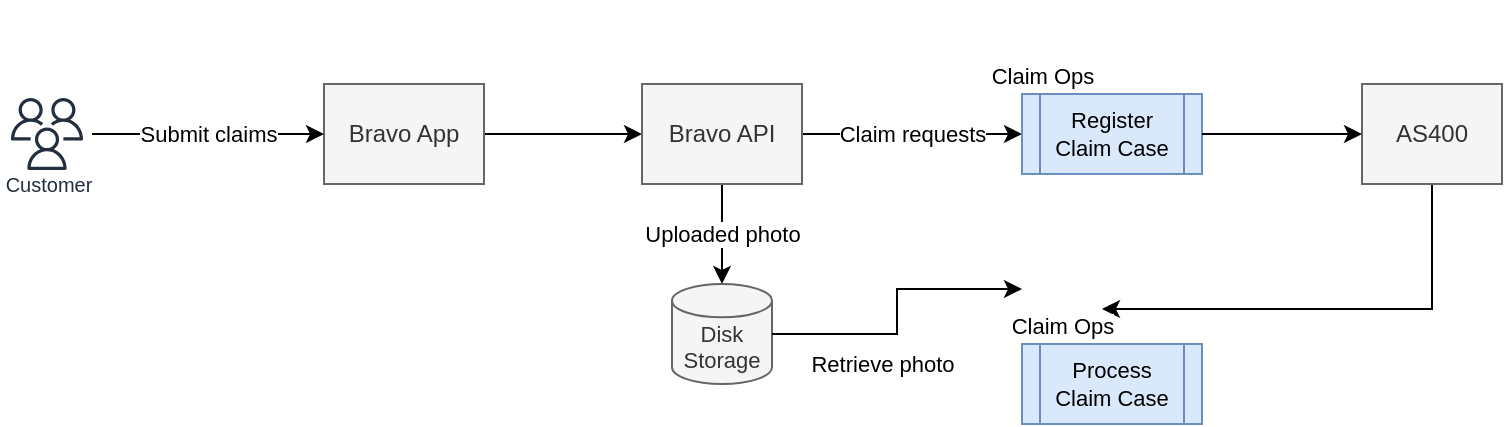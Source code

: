 <mxfile version="11.0.5" type="github"><diagram id="WKGr0u5xHPZUL4gFYn1r" name="AS-IS (1)"><mxGraphModel dx="886" dy="453" grid="1" gridSize="10" guides="1" tooltips="1" connect="1" arrows="1" fold="1" page="1" pageScale="1" pageWidth="850" pageHeight="1100" math="0" shadow="0"><root><mxCell id="0"/><mxCell id="1" parent="0"/><mxCell id="xClzO78tMkP_4jYXSFpO-9" style="edgeStyle=orthogonalEdgeStyle;rounded=0;orthogonalLoop=1;jettySize=auto;html=1;entryX=0;entryY=0.5;entryDx=0;entryDy=0;fontSize=11;" parent="1" source="xClzO78tMkP_4jYXSFpO-1" target="xClzO78tMkP_4jYXSFpO-3" edge="1"><mxGeometry relative="1" as="geometry"/></mxCell><mxCell id="xClzO78tMkP_4jYXSFpO-1" value="Bravo App" style="rounded=0;whiteSpace=wrap;html=1;fillColor=#f5f5f5;strokeColor=#666666;fontColor=#333333;" parent="1" vertex="1"><mxGeometry x="211" y="150" width="80" height="50" as="geometry"/></mxCell><mxCell id="xClzO78tMkP_4jYXSFpO-8" value="Submit claims" style="edgeStyle=orthogonalEdgeStyle;rounded=0;orthogonalLoop=1;jettySize=auto;html=1;entryX=0;entryY=0.5;entryDx=0;entryDy=0;fontSize=11;" parent="1" source="xClzO78tMkP_4jYXSFpO-2" target="xClzO78tMkP_4jYXSFpO-1" edge="1"><mxGeometry relative="1" as="geometry"/></mxCell><mxCell id="xClzO78tMkP_4jYXSFpO-2" value="Customer" style="outlineConnect=0;fontColor=#232F3E;gradientColor=none;strokeColor=#232F3E;fillColor=#ffffff;dashed=0;verticalLabelPosition=bottom;verticalAlign=top;align=center;html=1;fontSize=10;fontStyle=0;aspect=fixed;shape=mxgraph.aws4.resourceIcon;resIcon=mxgraph.aws4.users;spacingTop=-10;" parent="1" vertex="1"><mxGeometry x="50" y="152.5" width="45" height="45" as="geometry"/></mxCell><mxCell id="xClzO78tMkP_4jYXSFpO-10" value="Claim requests" style="edgeStyle=orthogonalEdgeStyle;rounded=0;orthogonalLoop=1;jettySize=auto;html=1;entryX=0;entryY=0.5;entryDx=0;entryDy=0;fontSize=11;" parent="1" source="xClzO78tMkP_4jYXSFpO-3" target="xClzO78tMkP_4jYXSFpO-6" edge="1"><mxGeometry relative="1" as="geometry"/></mxCell><mxCell id="xClzO78tMkP_4jYXSFpO-12" value="Uploaded photo" style="edgeStyle=orthogonalEdgeStyle;rounded=0;orthogonalLoop=1;jettySize=auto;html=1;entryX=0.5;entryY=0;entryDx=0;entryDy=0;entryPerimeter=0;fontSize=11;" parent="1" source="xClzO78tMkP_4jYXSFpO-3" target="xClzO78tMkP_4jYXSFpO-5" edge="1"><mxGeometry relative="1" as="geometry"/></mxCell><mxCell id="xClzO78tMkP_4jYXSFpO-3" value="Bravo API" style="rounded=0;whiteSpace=wrap;html=1;fillColor=#f5f5f5;strokeColor=#666666;fontColor=#333333;" parent="1" vertex="1"><mxGeometry x="370" y="150" width="80" height="50" as="geometry"/></mxCell><mxCell id="xClzO78tMkP_4jYXSFpO-23" style="edgeStyle=orthogonalEdgeStyle;rounded=0;orthogonalLoop=1;jettySize=auto;html=1;entryX=1;entryY=0.75;entryDx=0;entryDy=0;fontSize=11;exitX=0.5;exitY=1;exitDx=0;exitDy=0;" parent="1" source="xClzO78tMkP_4jYXSFpO-4" target="xClzO78tMkP_4jYXSFpO-7" edge="1"><mxGeometry relative="1" as="geometry"/></mxCell><mxCell id="xClzO78tMkP_4jYXSFpO-4" value="AS400" style="rounded=0;whiteSpace=wrap;html=1;fillColor=#f5f5f5;strokeColor=#666666;fontColor=#333333;" parent="1" vertex="1"><mxGeometry x="730" y="150" width="70" height="50" as="geometry"/></mxCell><mxCell id="xClzO78tMkP_4jYXSFpO-5" value="&lt;br style=&quot;font-size: 11px;&quot;&gt;Disk Storage" style="strokeWidth=1;html=1;shape=mxgraph.flowchart.database;whiteSpace=wrap;fontSize=11;fillColor=#f5f5f5;strokeColor=#666666;fontColor=#333333;" parent="1" vertex="1"><mxGeometry x="385" y="250" width="50" height="50" as="geometry"/></mxCell><mxCell id="xClzO78tMkP_4jYXSFpO-6" value="Register Claim Case" style="shape=process;whiteSpace=wrap;html=1;backgroundOutline=1;strokeWidth=1;fontSize=11;fillColor=#dae8fc;strokeColor=#6c8ebf;" parent="1" vertex="1"><mxGeometry x="560" y="155" width="90" height="40" as="geometry"/></mxCell><mxCell id="xClzO78tMkP_4jYXSFpO-13" style="edgeStyle=orthogonalEdgeStyle;rounded=0;orthogonalLoop=1;jettySize=auto;html=1;fontSize=11;exitX=1;exitY=0.5;exitDx=0;exitDy=0;exitPerimeter=0;entryX=0;entryY=0.5;entryDx=0;entryDy=0;" parent="1" source="xClzO78tMkP_4jYXSFpO-5" target="xClzO78tMkP_4jYXSFpO-7" edge="1"><mxGeometry relative="1" as="geometry"><mxPoint x="530" y="320" as="targetPoint"/></mxGeometry></mxCell><mxCell id="xClzO78tMkP_4jYXSFpO-24" value="Retrieve photo" style="text;html=1;resizable=0;points=[];align=center;verticalAlign=middle;labelBackgroundColor=#ffffff;fontSize=11;" parent="xClzO78tMkP_4jYXSFpO-13" vertex="1" connectable="0"><mxGeometry x="-0.367" y="2" relative="1" as="geometry"><mxPoint x="8" y="17" as="offset"/></mxGeometry></mxCell><mxCell id="xClzO78tMkP_4jYXSFpO-7" value="Claim Ops" style="shape=image;html=1;verticalAlign=top;verticalLabelPosition=bottom;labelBackgroundColor=#ffffff;imageAspect=0;aspect=fixed;image=https://cdn2.iconfinder.com/data/icons/business-finance-vol-1-53/30/Untitled-1-43-128.png;spacingTop=-15;fontSize=11;" parent="1" vertex="1"><mxGeometry x="560" y="232.5" width="40" height="40" as="geometry"/></mxCell><mxCell id="xClzO78tMkP_4jYXSFpO-14" value="Process Claim Case" style="shape=process;whiteSpace=wrap;html=1;backgroundOutline=1;strokeWidth=1;fontSize=11;fillColor=#dae8fc;strokeColor=#6c8ebf;" parent="1" vertex="1"><mxGeometry x="560" y="280" width="90" height="40" as="geometry"/></mxCell><mxCell id="xClzO78tMkP_4jYXSFpO-15" value="Claim Ops" style="shape=image;html=1;verticalAlign=top;verticalLabelPosition=bottom;labelBackgroundColor=#ffffff;imageAspect=0;aspect=fixed;image=https://cdn2.iconfinder.com/data/icons/business-finance-vol-1-53/30/Untitled-1-43-128.png;spacingTop=-15;fontSize=11;" parent="1" vertex="1"><mxGeometry x="550" y="108" width="40" height="40" as="geometry"/></mxCell><mxCell id="xClzO78tMkP_4jYXSFpO-21" style="edgeStyle=orthogonalEdgeStyle;rounded=0;orthogonalLoop=1;jettySize=auto;html=1;entryX=0;entryY=0.5;entryDx=0;entryDy=0;fontSize=11;exitX=1;exitY=0.5;exitDx=0;exitDy=0;" parent="1" source="xClzO78tMkP_4jYXSFpO-6" target="xClzO78tMkP_4jYXSFpO-4" edge="1"><mxGeometry relative="1" as="geometry"><mxPoint x="702" y="80" as="sourcePoint"/></mxGeometry></mxCell></root></mxGraphModel></diagram><diagram name="AS-IS (2)" id="JDssdelyw13gz3QlH8Jn"><mxGraphModel dx="886" dy="1553" grid="1" gridSize="10" guides="1" tooltips="1" connect="1" arrows="1" fold="1" page="1" pageScale="1" pageWidth="850" pageHeight="1100" math="0" shadow="0"><root><mxCell id="kb1aN2lL9ikwJhC2z4DU-0"/><mxCell id="kb1aN2lL9ikwJhC2z4DU-1" parent="kb1aN2lL9ikwJhC2z4DU-0"/><mxCell id="Br8LcTaVpJ0O7alDQRSp-28" value="" style="rounded=1;whiteSpace=wrap;html=1;strokeWidth=1;fontSize=11;align=center;fillColor=#dae8fc;strokeColor=#6c8ebf;dashed=1;arcSize=5;opacity=40;" parent="kb1aN2lL9ikwJhC2z4DU-1" vertex="1"><mxGeometry x="470" y="160" width="230" height="267" as="geometry"/></mxCell><mxCell id="Br8LcTaVpJ0O7alDQRSp-27" value="" style="rounded=1;whiteSpace=wrap;html=1;strokeWidth=1;fontSize=11;align=center;fillColor=#FFFFCC;strokeColor=#d6b656;dashed=1;arcSize=5;opacity=50;" parent="kb1aN2lL9ikwJhC2z4DU-1" vertex="1"><mxGeometry x="60" y="160" width="400" height="270" as="geometry"/></mxCell><mxCell id="Br8LcTaVpJ0O7alDQRSp-26" value="" style="rounded=1;whiteSpace=wrap;html=1;strokeWidth=1;fontSize=11;align=center;fillColor=#e1d5e7;strokeColor=#71577D;dashed=1;arcSize=7;opacity=40;" parent="kb1aN2lL9ikwJhC2z4DU-1" vertex="1"><mxGeometry x="60" y="8" width="470" height="142" as="geometry"/></mxCell><mxCell id="kb1aN2lL9ikwJhC2z4DU-2" style="edgeStyle=orthogonalEdgeStyle;rounded=0;orthogonalLoop=1;jettySize=auto;html=1;entryX=0;entryY=0.5;entryDx=0;entryDy=0;fontSize=11;" parent="kb1aN2lL9ikwJhC2z4DU-1" source="kb1aN2lL9ikwJhC2z4DU-3" target="kb1aN2lL9ikwJhC2z4DU-8" edge="1"><mxGeometry relative="1" as="geometry"/></mxCell><mxCell id="kb1aN2lL9ikwJhC2z4DU-3" value="Bravo App" style="rounded=0;whiteSpace=wrap;html=1;fillColor=#f5f5f5;strokeColor=#666666;fontColor=#333333;" parent="kb1aN2lL9ikwJhC2z4DU-1" vertex="1"><mxGeometry x="203" y="262" width="54" height="50" as="geometry"/></mxCell><mxCell id="kb1aN2lL9ikwJhC2z4DU-4" value="Submit &lt;br&gt;claims" style="edgeStyle=orthogonalEdgeStyle;rounded=0;orthogonalLoop=1;jettySize=auto;html=1;entryX=0;entryY=0.5;entryDx=0;entryDy=0;fontSize=11;labelBackgroundColor=none;" parent="kb1aN2lL9ikwJhC2z4DU-1" source="kb1aN2lL9ikwJhC2z4DU-5" target="kb1aN2lL9ikwJhC2z4DU-3" edge="1"><mxGeometry x="0.026" y="17" relative="1" as="geometry"><mxPoint as="offset"/></mxGeometry></mxCell><mxCell id="kb1aN2lL9ikwJhC2z4DU-5" value="Bravo Customer" style="outlineConnect=0;strokeColor=#d79b00;fillColor=#ffe6cc;dashed=0;verticalLabelPosition=bottom;verticalAlign=top;align=center;html=1;fontSize=10;fontStyle=0;aspect=fixed;shape=mxgraph.aws4.resourceIcon;resIcon=mxgraph.aws4.users;spacingTop=-5;" parent="kb1aN2lL9ikwJhC2z4DU-1" vertex="1"><mxGeometry x="83" y="264" width="45" height="45" as="geometry"/></mxCell><mxCell id="kb1aN2lL9ikwJhC2z4DU-6" value="Claim &lt;br&gt;requests&lt;br&gt;(JSON)&lt;br&gt;" style="edgeStyle=orthogonalEdgeStyle;rounded=0;orthogonalLoop=1;jettySize=auto;html=1;entryX=0;entryY=0.5;entryDx=0;entryDy=0;fontSize=11;exitX=1;exitY=0.5;exitDx=0;exitDy=0;exitPerimeter=0;labelBackgroundColor=none;" parent="kb1aN2lL9ikwJhC2z4DU-1" source="KRvofRrI4b-LVV0e-4rm-0" target="kb1aN2lL9ikwJhC2z4DU-19" edge="1"><mxGeometry x="0.183" y="22" relative="1" as="geometry"><mxPoint as="offset"/></mxGeometry></mxCell><mxCell id="kb1aN2lL9ikwJhC2z4DU-7" value="Uploaded photo" style="edgeStyle=orthogonalEdgeStyle;rounded=0;orthogonalLoop=1;jettySize=auto;html=1;entryX=0.5;entryY=0;entryDx=0;entryDy=0;entryPerimeter=0;fontSize=11;" parent="kb1aN2lL9ikwJhC2z4DU-1" source="kb1aN2lL9ikwJhC2z4DU-8" target="kb1aN2lL9ikwJhC2z4DU-11" edge="1"><mxGeometry relative="1" as="geometry"/></mxCell><mxCell id="kb1aN2lL9ikwJhC2z4DU-8" value="Bravo API" style="rounded=0;whiteSpace=wrap;html=1;fillColor=#f5f5f5;strokeColor=#666666;fontColor=#333333;" parent="kb1aN2lL9ikwJhC2z4DU-1" vertex="1"><mxGeometry x="307" y="262" width="80" height="50" as="geometry"/></mxCell><mxCell id="kb1aN2lL9ikwJhC2z4DU-9" style="edgeStyle=orthogonalEdgeStyle;rounded=0;orthogonalLoop=1;jettySize=auto;html=1;entryX=1;entryY=0.75;entryDx=0;entryDy=0;fontSize=11;exitX=0.5;exitY=1;exitDx=0;exitDy=0;" parent="kb1aN2lL9ikwJhC2z4DU-1" source="kb1aN2lL9ikwJhC2z4DU-10" target="kb1aN2lL9ikwJhC2z4DU-15" edge="1"><mxGeometry relative="1" as="geometry"/></mxCell><mxCell id="kb1aN2lL9ikwJhC2z4DU-10" value="AS400" style="rounded=0;whiteSpace=wrap;html=1;fillColor=#f5f5f5;strokeColor=#666666;fontColor=#333333;" parent="kb1aN2lL9ikwJhC2z4DU-1" vertex="1"><mxGeometry x="623" y="262" width="64" height="50" as="geometry"/></mxCell><mxCell id="kb1aN2lL9ikwJhC2z4DU-11" value="&lt;br style=&quot;font-size: 11px;&quot;&gt;Disk Storage" style="strokeWidth=1;html=1;shape=mxgraph.flowchart.database;whiteSpace=wrap;fontSize=11;fillColor=#f5f5f5;strokeColor=#666666;fontColor=#333333;" parent="kb1aN2lL9ikwJhC2z4DU-1" vertex="1"><mxGeometry x="322" y="362" width="50" height="50" as="geometry"/></mxCell><mxCell id="kb1aN2lL9ikwJhC2z4DU-12" value="Register Claim Cases" style="shape=process;whiteSpace=wrap;html=1;backgroundOutline=1;strokeWidth=1;fontSize=11;fillColor=#dae8fc;strokeColor=#6c8ebf;" parent="kb1aN2lL9ikwJhC2z4DU-1" vertex="1"><mxGeometry x="491" y="239" width="90" height="40" as="geometry"/></mxCell><mxCell id="kb1aN2lL9ikwJhC2z4DU-13" style="edgeStyle=orthogonalEdgeStyle;rounded=0;orthogonalLoop=1;jettySize=auto;html=1;fontSize=11;exitX=1;exitY=0.5;exitDx=0;exitDy=0;exitPerimeter=0;entryX=0;entryY=0.5;entryDx=0;entryDy=0;" parent="kb1aN2lL9ikwJhC2z4DU-1" source="kb1aN2lL9ikwJhC2z4DU-11" target="kb1aN2lL9ikwJhC2z4DU-15" edge="1"><mxGeometry relative="1" as="geometry"><mxPoint x="467" y="432" as="targetPoint"/></mxGeometry></mxCell><mxCell id="kb1aN2lL9ikwJhC2z4DU-14" value="Retrieve photo" style="text;html=1;resizable=0;points=[];align=center;verticalAlign=middle;labelBackgroundColor=none;fontSize=11;" parent="kb1aN2lL9ikwJhC2z4DU-13" vertex="1" connectable="0"><mxGeometry x="-0.367" y="2" relative="1" as="geometry"><mxPoint x="8" y="17" as="offset"/></mxGeometry></mxCell><mxCell id="kb1aN2lL9ikwJhC2z4DU-15" value="Claim Ops" style="shape=image;html=1;verticalAlign=top;verticalLabelPosition=bottom;labelBackgroundColor=#ffffff;imageAspect=0;aspect=fixed;image=https://cdn2.iconfinder.com/data/icons/business-finance-vol-1-53/30/Untitled-1-43-128.png;spacingTop=-15;fontSize=11;" parent="kb1aN2lL9ikwJhC2z4DU-1" vertex="1"><mxGeometry x="497" y="332" width="40" height="40" as="geometry"/></mxCell><mxCell id="kb1aN2lL9ikwJhC2z4DU-16" value="Process Claim Cases" style="shape=process;whiteSpace=wrap;html=1;backgroundOutline=1;strokeWidth=1;fontSize=11;fillColor=#dae8fc;strokeColor=#6c8ebf;" parent="kb1aN2lL9ikwJhC2z4DU-1" vertex="1"><mxGeometry x="492" y="381" width="90" height="40" as="geometry"/></mxCell><mxCell id="kb1aN2lL9ikwJhC2z4DU-17" style="edgeStyle=orthogonalEdgeStyle;rounded=0;orthogonalLoop=1;jettySize=auto;html=1;entryX=0;entryY=0.5;entryDx=0;entryDy=0;fontSize=11;exitX=1;exitY=0.5;exitDx=0;exitDy=0;" parent="kb1aN2lL9ikwJhC2z4DU-1" source="kb1aN2lL9ikwJhC2z4DU-19" target="kb1aN2lL9ikwJhC2z4DU-20" edge="1"><mxGeometry relative="1" as="geometry"><Array as="points"><mxPoint x="550" y="212"/><mxPoint x="550" y="195"/></Array></mxGeometry></mxCell><mxCell id="kb1aN2lL9ikwJhC2z4DU-18" value="Fill in spreadsheet &lt;br&gt;for bulk claim registration" style="text;html=1;resizable=0;points=[];align=center;verticalAlign=middle;labelBackgroundColor=none;fontSize=11;" parent="kb1aN2lL9ikwJhC2z4DU-17" vertex="1" connectable="0"><mxGeometry x="-0.389" y="-12" relative="1" as="geometry"><mxPoint x="43" y="-44" as="offset"/></mxGeometry></mxCell><mxCell id="kb1aN2lL9ikwJhC2z4DU-19" value="Claim Ops" style="shape=image;html=1;verticalAlign=top;verticalLabelPosition=bottom;labelBackgroundColor=#ffffff;imageAspect=0;aspect=fixed;image=https://cdn2.iconfinder.com/data/icons/business-finance-vol-1-53/30/Untitled-1-43-128.png;spacingTop=-15;fontSize=11;" parent="kb1aN2lL9ikwJhC2z4DU-1" vertex="1"><mxGeometry x="487" y="192" width="40" height="40" as="geometry"/></mxCell><mxCell id="kb1aN2lL9ikwJhC2z4DU-20" value="" style="shape=image;html=1;verticalAlign=top;verticalLabelPosition=bottom;labelBackgroundColor=#ffffff;imageAspect=0;aspect=fixed;image=https://cdn2.iconfinder.com/data/icons/apps-4/512/Microsoft_Excel-128.png;strokeWidth=1;fontSize=11;" parent="kb1aN2lL9ikwJhC2z4DU-1" vertex="1"><mxGeometry x="610" y="173" width="44" height="44" as="geometry"/></mxCell><mxCell id="kb1aN2lL9ikwJhC2z4DU-21" style="edgeStyle=orthogonalEdgeStyle;rounded=0;orthogonalLoop=1;jettySize=auto;html=1;fontSize=11;" parent="kb1aN2lL9ikwJhC2z4DU-1" source="kb1aN2lL9ikwJhC2z4DU-22" target="kb1aN2lL9ikwJhC2z4DU-10" edge="1"><mxGeometry relative="1" as="geometry"><mxPoint x="702" y="234" as="targetPoint"/><Array as="points"><mxPoint x="672" y="240"/><mxPoint x="672" y="240"/></Array></mxGeometry></mxCell><mxCell id="kb1aN2lL9ikwJhC2z4DU-22" value="RPA" style="verticalLabelPosition=bottom;html=1;verticalAlign=top;align=center;strokeColor=none;fillColor=#00BEF2;shape=mxgraph.azure.automation;pointerEvents=1;fontSize=11;spacingTop=-5;labelBackgroundColor=#ffffff;" parent="kb1aN2lL9ikwJhC2z4DU-1" vertex="1"><mxGeometry x="652" y="170" width="40" height="38" as="geometry"/></mxCell><mxCell id="KRvofRrI4b-LVV0e-4rm-0" value="&lt;br&gt;Claim DB" style="strokeWidth=1;html=1;shape=mxgraph.flowchart.database;whiteSpace=wrap;fontSize=11;fillColor=#f5f5f5;strokeColor=#666666;fontColor=#333333;" parent="kb1aN2lL9ikwJhC2z4DU-1" vertex="1"><mxGeometry x="322" y="187" width="50" height="50" as="geometry"/></mxCell><mxCell id="KRvofRrI4b-LVV0e-4rm-1" style="edgeStyle=orthogonalEdgeStyle;rounded=0;orthogonalLoop=1;jettySize=auto;html=1;entryX=0.5;entryY=1;entryDx=0;entryDy=0;fontSize=11;entryPerimeter=0;exitX=0.5;exitY=0;exitDx=0;exitDy=0;" parent="kb1aN2lL9ikwJhC2z4DU-1" source="kb1aN2lL9ikwJhC2z4DU-8" target="KRvofRrI4b-LVV0e-4rm-0" edge="1"><mxGeometry relative="1" as="geometry"><mxPoint x="238" y="297" as="sourcePoint"/><mxPoint x="317" y="297" as="targetPoint"/></mxGeometry></mxCell><mxCell id="Br8LcTaVpJ0O7alDQRSp-3" style="edgeStyle=orthogonalEdgeStyle;rounded=0;orthogonalLoop=1;jettySize=auto;html=1;strokeWidth=1;fontSize=12;" parent="kb1aN2lL9ikwJhC2z4DU-1" source="Br8LcTaVpJ0O7alDQRSp-0" target="Br8LcTaVpJ0O7alDQRSp-1" edge="1"><mxGeometry relative="1" as="geometry"><Array as="points"><mxPoint x="106" y="73"/></Array></mxGeometry></mxCell><mxCell id="Br8LcTaVpJ0O7alDQRSp-11" value="&lt;font style=&quot;font-size: 11px&quot;&gt;Purchase &lt;br&gt;travel insurance /&lt;br&gt;Submit claims&lt;br&gt;&lt;/font&gt;" style="text;html=1;resizable=0;points=[];align=center;verticalAlign=middle;labelBackgroundColor=none;fontSize=12;" parent="Br8LcTaVpJ0O7alDQRSp-3" vertex="1" connectable="0"><mxGeometry x="-0.353" y="-18" relative="1" as="geometry"><mxPoint x="-0.5" y="-41" as="offset"/></mxGeometry></mxCell><mxCell id="UzuwpNS4xXTGww9Zx1jH-0" value="&lt;font color=&quot;#000000&quot;&gt;Submit claims&lt;/font&gt;" style="edgeStyle=orthogonalEdgeStyle;rounded=0;orthogonalLoop=1;jettySize=auto;html=1;labelBackgroundColor=#ffffff;strokeColor=#000000;strokeWidth=1;fontSize=11;fontColor=#CC0000;entryX=0;entryY=0.75;entryDx=0;entryDy=0;" parent="kb1aN2lL9ikwJhC2z4DU-1" source="Br8LcTaVpJ0O7alDQRSp-0" target="Br8LcTaVpJ0O7alDQRSp-17" edge="1"><mxGeometry x="-0.083" y="-9" relative="1" as="geometry"><Array as="points"><mxPoint x="240" y="111"/><mxPoint x="240" y="111"/></Array><mxPoint as="offset"/></mxGeometry></mxCell><mxCell id="Br8LcTaVpJ0O7alDQRSp-0" value="EGL Customer" style="outlineConnect=0;strokeColor=#6c8ebf;fillColor=#dae8fc;dashed=0;verticalLabelPosition=bottom;verticalAlign=top;align=center;html=1;fontSize=10;fontStyle=0;aspect=fixed;shape=mxgraph.aws4.resourceIcon;resIcon=mxgraph.aws4.users;spacingTop=-5;" parent="kb1aN2lL9ikwJhC2z4DU-1" vertex="1"><mxGeometry x="83" y="90" width="45" height="45" as="geometry"/></mxCell><mxCell id="Br8LcTaVpJ0O7alDQRSp-4" value="Regularly send&lt;br&gt;certificate records&lt;br&gt;" style="edgeStyle=orthogonalEdgeStyle;rounded=0;orthogonalLoop=1;jettySize=auto;html=1;strokeWidth=1;fontSize=11;entryX=0.016;entryY=0.571;entryDx=0;entryDy=0;entryPerimeter=0;labelBackgroundColor=none;" parent="kb1aN2lL9ikwJhC2z4DU-1" source="Br8LcTaVpJ0O7alDQRSp-1" target="Br8LcTaVpJ0O7alDQRSp-8" edge="1"><mxGeometry x="0.198" y="12" relative="1" as="geometry"><mxPoint x="410" y="72.5" as="targetPoint"/><Array as="points"><mxPoint x="260" y="67"/><mxPoint x="260" y="42"/></Array><mxPoint as="offset"/></mxGeometry></mxCell><mxCell id="Br8LcTaVpJ0O7alDQRSp-19" value="Submit&amp;nbsp;&lt;br&gt;claims&lt;br&gt;" style="edgeStyle=orthogonalEdgeStyle;rounded=0;orthogonalLoop=1;jettySize=auto;html=1;entryX=0;entryY=0.25;entryDx=0;entryDy=0;strokeWidth=1;fontSize=11;labelBackgroundColor=none;" parent="kb1aN2lL9ikwJhC2z4DU-1" source="Br8LcTaVpJ0O7alDQRSp-1" target="Br8LcTaVpJ0O7alDQRSp-17" edge="1"><mxGeometry x="0.301" y="13" relative="1" as="geometry"><mxPoint x="240" y="80" as="sourcePoint"/><Array as="points"><mxPoint x="260" y="80"/><mxPoint x="260" y="93"/></Array><mxPoint as="offset"/></mxGeometry></mxCell><mxCell id="Br8LcTaVpJ0O7alDQRSp-8" value="" style="aspect=fixed;html=1;perimeter=none;align=center;shadow=0;dashed=0;image;fontSize=12;image=img/lib/mscae/File.svg;strokeWidth=1;" parent="kb1aN2lL9ikwJhC2z4DU-1" vertex="1"><mxGeometry x="437" y="25" width="26" height="30" as="geometry"/></mxCell><mxCell id="Br8LcTaVpJ0O7alDQRSp-10" style="edgeStyle=orthogonalEdgeStyle;rounded=0;orthogonalLoop=1;jettySize=auto;html=1;entryX=0.75;entryY=0;entryDx=0;entryDy=0;strokeWidth=1;fontSize=12;" parent="kb1aN2lL9ikwJhC2z4DU-1" source="Br8LcTaVpJ0O7alDQRSp-9" target="kb1aN2lL9ikwJhC2z4DU-19" edge="1"><mxGeometry relative="1" as="geometry"><Array as="points"><mxPoint x="517" y="49"/></Array></mxGeometry></mxCell><mxCell id="Br8LcTaVpJ0O7alDQRSp-9" value="&lt;font style=&quot;font-size: 11px&quot;&gt;Certificates&lt;br&gt;(Excel spreadsheet)&lt;br&gt;&lt;/font&gt;" style="aspect=fixed;html=1;perimeter=none;align=center;shadow=0;dashed=0;image;fontSize=12;image=img/lib/mscae/File.svg;strokeWidth=1;spacingTop=-10;imageBackground=#ffffff;labelBackgroundColor=none;" parent="kb1aN2lL9ikwJhC2z4DU-1" vertex="1"><mxGeometry x="445" y="33" width="28" height="32" as="geometry"/></mxCell><mxCell id="Br8LcTaVpJ0O7alDQRSp-17" value="" style="shape=image;html=1;verticalAlign=top;verticalLabelPosition=bottom;labelBackgroundColor=#ffffff;imageAspect=0;aspect=fixed;image=https://cdn3.iconfinder.com/data/icons/brands-applications/512/File-128.png;strokeWidth=1;fontSize=11;align=center;spacingTop=-5;imageBackground=#ffffff;" parent="kb1aN2lL9ikwJhC2z4DU-1" vertex="1"><mxGeometry x="349.5" y="84" width="36" height="36" as="geometry"/></mxCell><mxCell id="Br8LcTaVpJ0O7alDQRSp-22" style="edgeStyle=orthogonalEdgeStyle;rounded=0;orthogonalLoop=1;jettySize=auto;html=1;entryX=0.071;entryY=-0.052;entryDx=0;entryDy=0;entryPerimeter=0;strokeWidth=1;fontSize=11;" parent="kb1aN2lL9ikwJhC2z4DU-1" source="Br8LcTaVpJ0O7alDQRSp-18" target="kb1aN2lL9ikwJhC2z4DU-19" edge="1"><mxGeometry relative="1" as="geometry"/></mxCell><mxCell id="Br8LcTaVpJ0O7alDQRSp-18" value="Claims" style="shape=image;html=1;verticalAlign=top;verticalLabelPosition=bottom;labelBackgroundColor=none;imageAspect=0;aspect=fixed;image=https://cdn3.iconfinder.com/data/icons/brands-applications/512/File-128.png;strokeWidth=1;fontSize=11;align=center;spacingTop=-5;imageBackground=#ffffff;" parent="kb1aN2lL9ikwJhC2z4DU-1" vertex="1"><mxGeometry x="359.5" y="95" width="35" height="35" as="geometry"/></mxCell><mxCell id="Br8LcTaVpJ0O7alDQRSp-1" value="EGL" style="outlineConnect=0;strokeColor=#9673a6;fillColor=#e1d5e7;dashed=0;verticalLabelPosition=bottom;verticalAlign=top;align=center;html=1;fontSize=10;fontStyle=0;aspect=fixed;shape=mxgraph.aws4.resourceIcon;resIcon=mxgraph.aws4.users;spacingTop=-5;" parent="kb1aN2lL9ikwJhC2z4DU-1" vertex="1"><mxGeometry x="175" y="44" width="45" height="45" as="geometry"/></mxCell><mxCell id="Br8LcTaVpJ0O7alDQRSp-23" value="email" style="outlineConnect=0;fontColor=#232F3E;gradientColor=none;fillColor=#3334B9;strokeColor=none;dashed=0;verticalLabelPosition=bottom;verticalAlign=top;align=center;html=1;fontSize=12;fontStyle=0;aspect=fixed;pointerEvents=1;shape=mxgraph.aws4.email;spacingTop=-5;" parent="kb1aN2lL9ikwJhC2z4DU-1" vertex="1"><mxGeometry x="259" y="6" width="25" height="22" as="geometry"/></mxCell><mxCell id="Br8LcTaVpJ0O7alDQRSp-30" value="EGL Claim Submission" style="rounded=0;whiteSpace=wrap;html=1;dashed=1;labelBackgroundColor=none;strokeColor=none;strokeWidth=1;fillColor=#6600CC;fontSize=13;align=center;shadow=1;glass=0;comic=0;fontColor=#FFFFFF;" parent="kb1aN2lL9ikwJhC2z4DU-1" vertex="1"><mxGeometry x="54" y="-16" width="90" height="41" as="geometry"/></mxCell><mxCell id="Br8LcTaVpJ0O7alDQRSp-33" value="Bravo Claim Submission" style="rounded=0;whiteSpace=wrap;html=1;dashed=1;labelBackgroundColor=none;strokeColor=none;strokeWidth=1;fillColor=#CC6600;fontSize=13;align=center;shadow=1;glass=0;comic=0;fontColor=#FFFFFF;" parent="kb1aN2lL9ikwJhC2z4DU-1" vertex="1"><mxGeometry x="51" y="154" width="90" height="41" as="geometry"/></mxCell><mxCell id="Br8LcTaVpJ0O7alDQRSp-34" value="Claim Operation" style="rounded=0;whiteSpace=wrap;html=1;dashed=1;labelBackgroundColor=none;strokeColor=none;strokeWidth=1;fillColor=#000099;fontSize=13;align=center;shadow=1;glass=0;comic=0;fontColor=#FFFFFF;" parent="kb1aN2lL9ikwJhC2z4DU-1" vertex="1"><mxGeometry x="661" y="119" width="78" height="41" as="geometry"/></mxCell><mxCell id="sbVrdySKSAOHuK1xbkPH-1" value="" style="endArrow=none;dashed=1;html=1;fontSize=11;fillColor=#d5e8d4;strokeColor=#82b366;" parent="kb1aN2lL9ikwJhC2z4DU-1" edge="1"><mxGeometry width="50" height="50" relative="1" as="geometry"><mxPoint x="557" y="51" as="sourcePoint"/><mxPoint x="557" y="51" as="targetPoint"/></mxGeometry></mxCell><mxCell id="sbVrdySKSAOHuK1xbkPH-2" value="" style="shape=image;html=1;verticalAlign=top;verticalLabelPosition=bottom;labelBackgroundColor=#ffffff;imageAspect=0;aspect=fixed;image=https://cdn3.iconfinder.com/data/icons/file-set-volume-1/512/Artboard_9-128.png;shadow=1;glass=0;dashed=1;comic=0;strokeColor=#71577D;strokeWidth=1;fillColor=#6600CC;gradientColor=none;fontSize=11;fontColor=#FFFFFF;align=center;imageBackground=none;" parent="kb1aN2lL9ikwJhC2z4DU-1" vertex="1"><mxGeometry x="376.5" y="172" width="40" height="40" as="geometry"/></mxCell><mxCell id="WHwVtndl0HNrea-dFI5H-0" value="&lt;span style=&quot;text-align: center&quot;&gt;Ops team to manually consolidate requests and fill in spreadsheet for bulk registration&lt;/span&gt;&lt;br&gt;" style="shape=note;whiteSpace=wrap;html=1;backgroundOutline=1;darkOpacity=0.05;fontSize=11;size=8;fillColor=#fff2cc;strokeColor=#d6b656;align=left;" parent="kb1aN2lL9ikwJhC2z4DU-1" vertex="1"><mxGeometry x="553.5" y="57.5" width="139" height="55" as="geometry"/></mxCell><mxCell id="pst9mkE9EsU2oSDoWl8b-0" value="" style="endArrow=none;dashed=1;html=1;labelBackgroundColor=none;strokeColor=#CC0000;strokeWidth=1;fontSize=11;fontColor=#FF0000;" parent="kb1aN2lL9ikwJhC2z4DU-1" target="WHwVtndl0HNrea-dFI5H-0" edge="1"><mxGeometry width="50" height="50" relative="1" as="geometry"><mxPoint x="560" y="190" as="sourcePoint"/><mxPoint x="636" y="123.5" as="targetPoint"/></mxGeometry></mxCell></root></mxGraphModel></diagram><diagram name="Interim Solution" id="hzDnwy1R2aUEuY4wnmqI"><mxGraphModel dx="886" dy="1553" grid="1" gridSize="10" guides="1" tooltips="1" connect="1" arrows="1" fold="1" page="1" pageScale="1" pageWidth="850" pageHeight="1100" math="0" shadow="0"><root><mxCell id="u-reEUNADahuTMInBveX-0"/><mxCell id="u-reEUNADahuTMInBveX-1" parent="u-reEUNADahuTMInBveX-0"/><mxCell id="u-reEUNADahuTMInBveX-2" value="" style="rounded=1;whiteSpace=wrap;html=1;strokeWidth=1;fontSize=11;align=center;fillColor=#dae8fc;strokeColor=#6c8ebf;dashed=1;arcSize=5;opacity=40;" parent="u-reEUNADahuTMInBveX-1" vertex="1"><mxGeometry x="470" y="160" width="270" height="267" as="geometry"/></mxCell><mxCell id="u-reEUNADahuTMInBveX-3" value="" style="rounded=1;whiteSpace=wrap;html=1;strokeWidth=1;fontSize=11;align=center;fillColor=#FFFFCC;strokeColor=#d6b656;dashed=1;arcSize=5;opacity=50;" parent="u-reEUNADahuTMInBveX-1" vertex="1"><mxGeometry x="40" y="160" width="420" height="270" as="geometry"/></mxCell><mxCell id="u-reEUNADahuTMInBveX-4" value="" style="rounded=1;whiteSpace=wrap;html=1;strokeWidth=1;fontSize=11;align=center;fillColor=#e1d5e7;strokeColor=#71577D;dashed=1;arcSize=7;opacity=40;" parent="u-reEUNADahuTMInBveX-1" vertex="1"><mxGeometry x="40" y="8" width="520" height="142" as="geometry"/></mxCell><mxCell id="u-reEUNADahuTMInBveX-5" style="edgeStyle=orthogonalEdgeStyle;rounded=0;orthogonalLoop=1;jettySize=auto;html=1;fontSize=11;" parent="u-reEUNADahuTMInBveX-1" source="u-reEUNADahuTMInBveX-6" edge="1"><mxGeometry relative="1" as="geometry"><mxPoint x="307" y="295" as="targetPoint"/></mxGeometry></mxCell><mxCell id="u-reEUNADahuTMInBveX-6" value="Bravo App" style="rounded=0;whiteSpace=wrap;html=1;fillColor=#f5f5f5;strokeColor=#666666;fontColor=#333333;" parent="u-reEUNADahuTMInBveX-1" vertex="1"><mxGeometry x="203" y="270" width="54" height="50" as="geometry"/></mxCell><mxCell id="u-reEUNADahuTMInBveX-7" value="Submit &lt;br&gt;claims" style="edgeStyle=orthogonalEdgeStyle;rounded=0;orthogonalLoop=1;jettySize=auto;html=1;entryX=0;entryY=0.5;entryDx=0;entryDy=0;fontSize=11;labelBackgroundColor=none;" parent="u-reEUNADahuTMInBveX-1" source="u-reEUNADahuTMInBveX-8" target="u-reEUNADahuTMInBveX-6" edge="1"><mxGeometry x="0.026" y="17" relative="1" as="geometry"><mxPoint as="offset"/></mxGeometry></mxCell><mxCell id="u-reEUNADahuTMInBveX-8" value="Bravo Customer" style="outlineConnect=0;strokeColor=#d79b00;fillColor=#ffe6cc;dashed=0;verticalLabelPosition=bottom;verticalAlign=top;align=center;html=1;fontSize=10;fontStyle=0;aspect=fixed;shape=mxgraph.aws4.resourceIcon;resIcon=mxgraph.aws4.users;spacingTop=-5;" parent="u-reEUNADahuTMInBveX-1" vertex="1"><mxGeometry x="83" y="272" width="45" height="45" as="geometry"/></mxCell><mxCell id="u-reEUNADahuTMInBveX-9" value="Claim records&lt;br&gt;JSON + spreadsheet&amp;nbsp;" style="edgeStyle=orthogonalEdgeStyle;rounded=0;orthogonalLoop=1;jettySize=auto;html=1;entryX=0;entryY=0.5;entryDx=0;entryDy=0;fontSize=11;exitX=1;exitY=0.5;exitDx=0;exitDy=0;exitPerimeter=0;labelBackgroundColor=none;strokeColor=#CC0000;fontColor=#FF0000;" parent="u-reEUNADahuTMInBveX-1" source="u-reEUNADahuTMInBveX-26" target="u-reEUNADahuTMInBveX-22" edge="1"><mxGeometry x="0.007" y="19" relative="1" as="geometry"><mxPoint as="offset"/></mxGeometry></mxCell><mxCell id="u-reEUNADahuTMInBveX-10" value="Uploaded photo" style="edgeStyle=orthogonalEdgeStyle;rounded=0;orthogonalLoop=1;jettySize=auto;html=1;entryX=0.5;entryY=0;entryDx=0;entryDy=0;entryPerimeter=0;fontSize=11;" parent="u-reEUNADahuTMInBveX-1" source="u-reEUNADahuTMInBveX-11" target="u-reEUNADahuTMInBveX-14" edge="1"><mxGeometry relative="1" as="geometry"/></mxCell><mxCell id="u-reEUNADahuTMInBveX-11" value="Bravo API" style="rounded=0;whiteSpace=wrap;html=1;fillColor=#ffe6cc;strokeColor=#d79b00;" parent="u-reEUNADahuTMInBveX-1" vertex="1"><mxGeometry x="307" y="262" width="80" height="50" as="geometry"/></mxCell><mxCell id="u-reEUNADahuTMInBveX-12" style="edgeStyle=orthogonalEdgeStyle;rounded=0;orthogonalLoop=1;jettySize=auto;html=1;entryX=1;entryY=0.75;entryDx=0;entryDy=0;fontSize=11;exitX=0.5;exitY=1;exitDx=0;exitDy=0;" parent="u-reEUNADahuTMInBveX-1" source="u-reEUNADahuTMInBveX-13" target="u-reEUNADahuTMInBveX-18" edge="1"><mxGeometry relative="1" as="geometry"/></mxCell><mxCell id="u-reEUNADahuTMInBveX-13" value="AS400" style="rounded=0;whiteSpace=wrap;html=1;fillColor=#f5f5f5;strokeColor=#666666;fontColor=#333333;" parent="u-reEUNADahuTMInBveX-1" vertex="1"><mxGeometry x="670" y="262" width="64" height="50" as="geometry"/></mxCell><mxCell id="u-reEUNADahuTMInBveX-14" value="&lt;br style=&quot;font-size: 11px;&quot;&gt;Disk Storage" style="strokeWidth=1;html=1;shape=mxgraph.flowchart.database;whiteSpace=wrap;fontSize=11;fillColor=#ffe6cc;strokeColor=#d79b00;" parent="u-reEUNADahuTMInBveX-1" vertex="1"><mxGeometry x="322" y="362" width="50" height="50" as="geometry"/></mxCell><mxCell id="u-reEUNADahuTMInBveX-15" value="Register Claim Cases" style="shape=process;whiteSpace=wrap;html=1;backgroundOutline=1;strokeWidth=1;fontSize=11;fillColor=#dae8fc;strokeColor=#6c8ebf;" parent="u-reEUNADahuTMInBveX-1" vertex="1"><mxGeometry x="491" y="239" width="90" height="40" as="geometry"/></mxCell><mxCell id="u-reEUNADahuTMInBveX-16" style="edgeStyle=orthogonalEdgeStyle;rounded=0;orthogonalLoop=1;jettySize=auto;html=1;fontSize=11;exitX=1;exitY=0.5;exitDx=0;exitDy=0;exitPerimeter=0;entryX=0;entryY=0.5;entryDx=0;entryDy=0;" parent="u-reEUNADahuTMInBveX-1" source="u-reEUNADahuTMInBveX-14" target="u-reEUNADahuTMInBveX-18" edge="1"><mxGeometry relative="1" as="geometry"><mxPoint x="467" y="432" as="targetPoint"/></mxGeometry></mxCell><mxCell id="u-reEUNADahuTMInBveX-17" value="Retrieve photo" style="text;html=1;resizable=0;points=[];align=center;verticalAlign=middle;labelBackgroundColor=none;fontSize=11;" parent="u-reEUNADahuTMInBveX-16" vertex="1" connectable="0"><mxGeometry x="-0.367" y="2" relative="1" as="geometry"><mxPoint x="8" y="17" as="offset"/></mxGeometry></mxCell><mxCell id="u-reEUNADahuTMInBveX-18" value="Claim Ops" style="shape=image;html=1;verticalAlign=top;verticalLabelPosition=bottom;labelBackgroundColor=#ffffff;imageAspect=0;aspect=fixed;image=https://cdn2.iconfinder.com/data/icons/business-finance-vol-1-53/30/Untitled-1-43-128.png;spacingTop=-15;fontSize=11;" parent="u-reEUNADahuTMInBveX-1" vertex="1"><mxGeometry x="497" y="332" width="40" height="40" as="geometry"/></mxCell><mxCell id="u-reEUNADahuTMInBveX-19" value="Process Claim Cases" style="shape=process;whiteSpace=wrap;html=1;backgroundOutline=1;strokeWidth=1;fontSize=11;fillColor=#dae8fc;strokeColor=#6c8ebf;" parent="u-reEUNADahuTMInBveX-1" vertex="1"><mxGeometry x="492" y="381" width="90" height="40" as="geometry"/></mxCell><mxCell id="u-reEUNADahuTMInBveX-20" style="edgeStyle=orthogonalEdgeStyle;rounded=0;orthogonalLoop=1;jettySize=auto;html=1;entryX=0;entryY=0.5;entryDx=0;entryDy=0;fontSize=11;exitX=1;exitY=0.25;exitDx=0;exitDy=0;" parent="u-reEUNADahuTMInBveX-1" source="u-reEUNADahuTMInBveX-22" target="u-reEUNADahuTMInBveX-23" edge="1"><mxGeometry relative="1" as="geometry"><Array as="points"><mxPoint x="547" y="195"/></Array></mxGeometry></mxCell><mxCell id="u-reEUNADahuTMInBveX-22" value="Claim Ops" style="shape=image;html=1;verticalAlign=top;verticalLabelPosition=bottom;labelBackgroundColor=#ffffff;imageAspect=0;aspect=fixed;image=https://cdn2.iconfinder.com/data/icons/business-finance-vol-1-53/30/Untitled-1-43-128.png;spacingTop=-15;fontSize=11;" parent="u-reEUNADahuTMInBveX-1" vertex="1"><mxGeometry x="507" y="189" width="40" height="40" as="geometry"/></mxCell><mxCell id="u-reEUNADahuTMInBveX-23" value="" style="shape=image;html=1;verticalAlign=top;verticalLabelPosition=bottom;labelBackgroundColor=#ffffff;imageAspect=0;aspect=fixed;image=https://cdn2.iconfinder.com/data/icons/apps-4/512/Microsoft_Excel-128.png;strokeWidth=1;fontSize=11;" parent="u-reEUNADahuTMInBveX-1" vertex="1"><mxGeometry x="610" y="173" width="44" height="44" as="geometry"/></mxCell><mxCell id="u-reEUNADahuTMInBveX-24" style="edgeStyle=orthogonalEdgeStyle;rounded=0;orthogonalLoop=1;jettySize=auto;html=1;fontSize=11;" parent="u-reEUNADahuTMInBveX-1" source="u-reEUNADahuTMInBveX-25" target="u-reEUNADahuTMInBveX-13" edge="1"><mxGeometry relative="1" as="geometry"><mxPoint x="702" y="234" as="targetPoint"/><Array as="points"><mxPoint x="702" y="189"/></Array></mxGeometry></mxCell><mxCell id="u-reEUNADahuTMInBveX-25" value="RPA" style="verticalLabelPosition=bottom;html=1;verticalAlign=top;align=center;strokeColor=none;fillColor=#00BEF2;shape=mxgraph.azure.automation;pointerEvents=1;fontSize=11;spacingTop=-5;" parent="u-reEUNADahuTMInBveX-1" vertex="1"><mxGeometry x="652" y="170" width="40" height="38" as="geometry"/></mxCell><mxCell id="u-reEUNADahuTMInBveX-26" value="&lt;br&gt;Claim DB" style="strokeWidth=1;html=1;shape=mxgraph.flowchart.database;whiteSpace=wrap;fontSize=11;fillColor=#f5f5f5;strokeColor=#666666;fontColor=#333333;" parent="u-reEUNADahuTMInBveX-1" vertex="1"><mxGeometry x="322" y="184" width="50" height="50" as="geometry"/></mxCell><mxCell id="u-reEUNADahuTMInBveX-27" style="edgeStyle=orthogonalEdgeStyle;rounded=0;orthogonalLoop=1;jettySize=auto;html=1;entryX=0.5;entryY=1;entryDx=0;entryDy=0;fontSize=11;entryPerimeter=0;exitX=0.5;exitY=0;exitDx=0;exitDy=0;" parent="u-reEUNADahuTMInBveX-1" source="u-reEUNADahuTMInBveX-11" target="u-reEUNADahuTMInBveX-26" edge="1"><mxGeometry relative="1" as="geometry"><mxPoint x="238" y="297" as="sourcePoint"/><mxPoint x="317" y="297" as="targetPoint"/></mxGeometry></mxCell><mxCell id="u-reEUNADahuTMInBveX-28" style="edgeStyle=orthogonalEdgeStyle;rounded=0;orthogonalLoop=1;jettySize=auto;html=1;strokeWidth=1;fontSize=12;" parent="u-reEUNADahuTMInBveX-1" source="u-reEUNADahuTMInBveX-30" target="u-reEUNADahuTMInBveX-39" edge="1"><mxGeometry relative="1" as="geometry"><Array as="points"><mxPoint x="106" y="73"/></Array></mxGeometry></mxCell><mxCell id="u-reEUNADahuTMInBveX-29" value="&lt;font style=&quot;font-size: 11px&quot;&gt;Purchase &lt;br&gt;travel insurance&lt;br&gt;&lt;/font&gt;" style="text;html=1;resizable=0;points=[];align=center;verticalAlign=middle;labelBackgroundColor=none;fontSize=12;" parent="u-reEUNADahuTMInBveX-28" vertex="1" connectable="0"><mxGeometry x="-0.353" y="-18" relative="1" as="geometry"><mxPoint x="-0.5" y="-41" as="offset"/></mxGeometry></mxCell><mxCell id="6-twzRWKWbX1hvnce_K1-1" value="&lt;font&gt;Submit claims&lt;br&gt;on Bravo&lt;br&gt;&lt;/font&gt;" style="edgeStyle=orthogonalEdgeStyle;rounded=0;orthogonalLoop=1;jettySize=auto;html=1;labelBackgroundColor=none;strokeColor=#CC0000;strokeWidth=1;fontSize=11;fontColor=#FF0000;entryX=0.5;entryY=0;entryDx=0;entryDy=0;" parent="u-reEUNADahuTMInBveX-1" target="u-reEUNADahuTMInBveX-6" edge="1"><mxGeometry x="-0.212" y="-43" relative="1" as="geometry"><mxPoint x="128" y="113" as="sourcePoint"/><mxPoint x="240" y="113" as="targetPoint"/><mxPoint x="83" y="17" as="offset"/></mxGeometry></mxCell><mxCell id="u-reEUNADahuTMInBveX-30" value="EGL Customer" style="outlineConnect=0;strokeColor=#6c8ebf;fillColor=#dae8fc;dashed=0;verticalLabelPosition=bottom;verticalAlign=top;align=center;html=1;fontSize=10;fontStyle=0;aspect=fixed;shape=mxgraph.aws4.resourceIcon;resIcon=mxgraph.aws4.users;spacingTop=-5;" parent="u-reEUNADahuTMInBveX-1" vertex="1"><mxGeometry x="83" y="90" width="45" height="45" as="geometry"/></mxCell><mxCell id="u-reEUNADahuTMInBveX-31" value="Regularly send&lt;br&gt;certificate records&lt;br&gt;" style="edgeStyle=orthogonalEdgeStyle;rounded=0;orthogonalLoop=1;jettySize=auto;html=1;strokeWidth=1;fontSize=11;entryX=-0.014;entryY=0.958;entryDx=0;entryDy=0;entryPerimeter=0;labelBackgroundColor=none;" parent="u-reEUNADahuTMInBveX-1" source="u-reEUNADahuTMInBveX-39" target="u-reEUNADahuTMInBveX-33" edge="1"><mxGeometry x="0.198" y="12" relative="1" as="geometry"><mxPoint x="410" y="72.5" as="targetPoint"/><Array as="points"><mxPoint x="437" y="67"/></Array><mxPoint as="offset"/></mxGeometry></mxCell><mxCell id="u-reEUNADahuTMInBveX-33" value="" style="aspect=fixed;html=1;perimeter=none;align=center;shadow=0;dashed=0;image;fontSize=12;image=img/lib/mscae/File.svg;strokeWidth=1;" parent="u-reEUNADahuTMInBveX-1" vertex="1"><mxGeometry x="437" y="38" width="26" height="30" as="geometry"/></mxCell><mxCell id="u-reEUNADahuTMInBveX-34" style="edgeStyle=orthogonalEdgeStyle;rounded=0;orthogonalLoop=1;jettySize=auto;html=1;strokeWidth=1;fontSize=12;exitX=0.974;exitY=0.67;exitDx=0;exitDy=0;exitPerimeter=0;" parent="u-reEUNADahuTMInBveX-1" source="u-reEUNADahuTMInBveX-35" edge="1"><mxGeometry relative="1" as="geometry"><mxPoint x="527" y="189" as="targetPoint"/><Array as="points"><mxPoint x="527" y="65"/></Array></mxGeometry></mxCell><mxCell id="u-reEUNADahuTMInBveX-35" value="&lt;font style=&quot;font-size: 11px&quot;&gt;Certificates&lt;br&gt;(Excel spreadsheet)&lt;br&gt;&lt;/font&gt;" style="aspect=fixed;html=1;perimeter=none;align=center;shadow=0;dashed=0;image;fontSize=12;image=img/lib/mscae/File.svg;strokeWidth=1;spacingTop=-10;imageBackground=#ffffff;labelBackgroundColor=none;" parent="u-reEUNADahuTMInBveX-1" vertex="1"><mxGeometry x="445" y="46" width="28" height="32" as="geometry"/></mxCell><mxCell id="u-reEUNADahuTMInBveX-39" value="EGL" style="outlineConnect=0;strokeColor=#9673a6;fillColor=#e1d5e7;dashed=0;verticalLabelPosition=bottom;verticalAlign=top;align=center;html=1;fontSize=10;fontStyle=0;aspect=fixed;shape=mxgraph.aws4.resourceIcon;resIcon=mxgraph.aws4.users;spacingTop=-5;" parent="u-reEUNADahuTMInBveX-1" vertex="1"><mxGeometry x="175" y="44" width="45" height="45" as="geometry"/></mxCell><mxCell id="u-reEUNADahuTMInBveX-40" value="email" style="outlineConnect=0;fontColor=#232F3E;gradientColor=none;fillColor=#3334B9;strokeColor=none;dashed=0;verticalLabelPosition=bottom;verticalAlign=top;align=center;html=1;fontSize=12;fontStyle=0;aspect=fixed;pointerEvents=1;shape=mxgraph.aws4.email;spacingTop=-5;" parent="u-reEUNADahuTMInBveX-1" vertex="1"><mxGeometry x="259" y="32" width="25" height="22" as="geometry"/></mxCell><mxCell id="u-reEUNADahuTMInBveX-41" value="EGL Claim Submission" style="rounded=0;whiteSpace=wrap;html=1;dashed=1;labelBackgroundColor=none;strokeColor=none;strokeWidth=1;fillColor=#6600CC;fontSize=13;align=center;shadow=1;glass=0;comic=0;fontColor=#FFFFFF;" parent="u-reEUNADahuTMInBveX-1" vertex="1"><mxGeometry x="15.5" y="-14.5" width="90" height="41" as="geometry"/></mxCell><mxCell id="u-reEUNADahuTMInBveX-42" value="Bravo Claim Submission" style="rounded=0;whiteSpace=wrap;html=1;dashed=1;labelBackgroundColor=none;strokeColor=none;strokeWidth=1;fillColor=#CC6600;fontSize=13;align=center;shadow=1;glass=0;comic=0;fontColor=#FFFFFF;" parent="u-reEUNADahuTMInBveX-1" vertex="1"><mxGeometry x="25.5" y="154" width="90" height="41" as="geometry"/></mxCell><mxCell id="u-reEUNADahuTMInBveX-43" value="Claim Operation" style="rounded=0;whiteSpace=wrap;html=1;dashed=1;labelBackgroundColor=none;strokeColor=none;strokeWidth=1;fillColor=#000099;fontSize=13;align=center;shadow=1;glass=0;comic=0;fontColor=#FFFFFF;" parent="u-reEUNADahuTMInBveX-1" vertex="1"><mxGeometry x="692" y="135" width="78" height="41" as="geometry"/></mxCell><mxCell id="u-reEUNADahuTMInBveX-45" value="" style="endArrow=none;dashed=1;html=1;fontSize=11;fillColor=#d5e8d4;strokeColor=#82b366;" parent="u-reEUNADahuTMInBveX-1" edge="1"><mxGeometry width="50" height="50" relative="1" as="geometry"><mxPoint x="557" y="51" as="sourcePoint"/><mxPoint x="557" y="51" as="targetPoint"/></mxGeometry></mxCell><mxCell id="pXm8n8w7SvJh6MFysAKD-0" value="Enable housekeeping due to the larger amount of uploaded photo&lt;br&gt;" style="shape=note;whiteSpace=wrap;html=1;backgroundOutline=1;darkOpacity=0.05;fontSize=11;size=8;fillColor=#ffe6cc;strokeColor=#d79b00;align=left;" parent="u-reEUNADahuTMInBveX-1" vertex="1"><mxGeometry x="144" y="396" width="140" height="50" as="geometry"/></mxCell><mxCell id="3QgsPYi__Zgx4GEJ5-6t-0" value="" style="endArrow=none;dashed=1;html=1;fontSize=11;fillColor=#d5e8d4;strokeColor=#82b366;" parent="u-reEUNADahuTMInBveX-1" source="u-reEUNADahuTMInBveX-14" target="pXm8n8w7SvJh6MFysAKD-0" edge="1"><mxGeometry width="50" height="50" relative="1" as="geometry"><mxPoint x="385" y="293.119" as="sourcePoint"/><mxPoint x="335.494" y="329" as="targetPoint"/></mxGeometry></mxCell><mxCell id="0A3QkE3NHHMSMzI4t-IM-0" value="After claim records have been received from Bravo, Ops team conducts manual process such as consolidating cases consolidation, verifying with certificate records, then fill in spreadsheet for auto claim registration" style="shape=note;whiteSpace=wrap;html=1;backgroundOutline=1;darkOpacity=0.05;fontSize=12;size=8;fillColor=#fff2cc;strokeColor=#d6b656;align=left;" parent="u-reEUNADahuTMInBveX-1" vertex="1"><mxGeometry x="590" y="20" width="220" height="101" as="geometry"/></mxCell><mxCell id="0A3QkE3NHHMSMzI4t-IM-1" value="" style="endArrow=none;dashed=1;html=1;labelBackgroundColor=none;strokeColor=#CC0000;strokeWidth=1;fontSize=11;fontColor=#FF0000;exitX=0.75;exitY=0;exitDx=0;exitDy=0;" parent="u-reEUNADahuTMInBveX-1" target="0A3QkE3NHHMSMzI4t-IM-0" edge="1" source="u-reEUNADahuTMInBveX-22"><mxGeometry width="50" height="50" relative="1" as="geometry"><mxPoint x="580" y="190" as="sourcePoint"/><mxPoint x="630" y="90" as="targetPoint"/></mxGeometry></mxCell><mxCell id="0A3QkE3NHHMSMzI4t-IM-3" value="email" style="outlineConnect=0;fontColor=#232F3E;gradientColor=none;fillColor=#3334B9;strokeColor=none;dashed=0;verticalLabelPosition=bottom;verticalAlign=top;align=center;html=1;fontSize=12;fontStyle=0;aspect=fixed;pointerEvents=1;shape=mxgraph.aws4.email;spacingTop=-5;" parent="u-reEUNADahuTMInBveX-1" vertex="1"><mxGeometry x="497" y="113" width="25" height="22" as="geometry"/></mxCell><mxCell id="V3oj-BIHBNDC4gPQkFY3-2" value="" style="rounded=0;whiteSpace=wrap;html=1;fontSize=12;fillColor=none;strokeColor=#FF0000;" vertex="1" parent="u-reEUNADahuTMInBveX-1"><mxGeometry x="350" y="168" width="170" height="52" as="geometry"/></mxCell></root></mxGraphModel></diagram><diagram id="OQfg8OP9lg39e8c1VDSg" name="Target Solution"><mxGraphModel dx="886" dy="1598" grid="1" gridSize="10" guides="1" tooltips="1" connect="1" arrows="1" fold="1" page="1" pageScale="1" pageWidth="850" pageHeight="1100" math="0" shadow="0"><root><mxCell id="yJR6hVnVrKgsQRczFlba-0"/><mxCell id="yJR6hVnVrKgsQRczFlba-1" parent="yJR6hVnVrKgsQRczFlba-0"/><mxCell id="-xpSIfN3CH_oztmxINYZ-0" value="" style="rounded=1;whiteSpace=wrap;html=1;strokeWidth=1;fontSize=11;align=center;fillColor=#dae8fc;strokeColor=#6c8ebf;dashed=1;arcSize=5;opacity=40;" parent="yJR6hVnVrKgsQRczFlba-1" vertex="1"><mxGeometry x="490" y="84" width="220" height="267" as="geometry"/></mxCell><mxCell id="051BdJcXTB4HfEQBSF7y-0" value="" style="rounded=1;whiteSpace=wrap;html=1;strokeWidth=1;fontSize=11;align=center;fillColor=#FFFFCC;strokeColor=#d6b656;dashed=1;arcSize=5;opacity=50;" parent="yJR6hVnVrKgsQRczFlba-1" vertex="1"><mxGeometry x="70" y="84" width="410" height="270" as="geometry"/></mxCell><mxCell id="wljvF5zJWcBcM35Wk9Y3-0" value="" style="rounded=1;whiteSpace=wrap;html=1;strokeWidth=1;fontSize=11;align=center;fillColor=#e1d5e7;strokeColor=#71577D;dashed=1;arcSize=7;opacity=40;" parent="yJR6hVnVrKgsQRczFlba-1" vertex="1"><mxGeometry x="70" y="-101" width="410" height="181" as="geometry"/></mxCell><mxCell id="rzkDooOSIeYvz1Ncnj87-0" style="edgeStyle=orthogonalEdgeStyle;rounded=0;orthogonalLoop=1;jettySize=auto;html=1;entryX=0;entryY=0.5;entryDx=0;entryDy=0;fontSize=11;" parent="yJR6hVnVrKgsQRczFlba-1" source="rzkDooOSIeYvz1Ncnj87-1" target="rzkDooOSIeYvz1Ncnj87-7" edge="1"><mxGeometry relative="1" as="geometry"/></mxCell><mxCell id="rzkDooOSIeYvz1Ncnj87-1" value="Bravo App" style="rounded=0;whiteSpace=wrap;html=1;fillColor=#f5f5f5;strokeColor=#666666;fontColor=#333333;fontSize=11;" parent="yJR6hVnVrKgsQRczFlba-1" vertex="1"><mxGeometry x="240" y="155" width="51" height="40" as="geometry"/></mxCell><mxCell id="rzkDooOSIeYvz1Ncnj87-2" value="Submit &lt;br&gt;claims" style="edgeStyle=orthogonalEdgeStyle;rounded=0;orthogonalLoop=1;jettySize=auto;html=1;entryX=0;entryY=0.5;entryDx=0;entryDy=0;fontSize=11;" parent="yJR6hVnVrKgsQRczFlba-1" source="HWnKZP1rLK6yEuNKYSs2-0" target="rzkDooOSIeYvz1Ncnj87-1" edge="1"><mxGeometry x="0.03" y="15" relative="1" as="geometry"><mxPoint x="95" y="175" as="sourcePoint"/><mxPoint as="offset"/></mxGeometry></mxCell><mxCell id="rzkDooOSIeYvz1Ncnj87-5" value="Uploaded photo" style="edgeStyle=orthogonalEdgeStyle;rounded=0;orthogonalLoop=1;jettySize=auto;html=1;entryX=0.5;entryY=0;entryDx=0;entryDy=0;entryPerimeter=0;fontSize=11;" parent="yJR6hVnVrKgsQRczFlba-1" source="rzkDooOSIeYvz1Ncnj87-7" target="rzkDooOSIeYvz1Ncnj87-10" edge="1"><mxGeometry relative="1" as="geometry"/></mxCell><mxCell id="E9eV9fd64vjNo5veZRwo-1" style="edgeStyle=orthogonalEdgeStyle;rounded=0;orthogonalLoop=1;jettySize=auto;html=1;entryX=0.5;entryY=1;entryDx=0;entryDy=0;entryPerimeter=0;strokeWidth=1;fontSize=12;exitX=0.25;exitY=0;exitDx=0;exitDy=0;" parent="yJR6hVnVrKgsQRczFlba-1" source="rzkDooOSIeYvz1Ncnj87-7" target="E9eV9fd64vjNo5veZRwo-0" edge="1"><mxGeometry relative="1" as="geometry"/></mxCell><mxCell id="rzkDooOSIeYvz1Ncnj87-7" value="Bravo API" style="rounded=0;whiteSpace=wrap;html=1;fillColor=#ffe6cc;strokeColor=#d79b00;" parent="yJR6hVnVrKgsQRczFlba-1" vertex="1"><mxGeometry x="353" y="150" width="90" height="50" as="geometry"/></mxCell><mxCell id="rzkDooOSIeYvz1Ncnj87-8" style="edgeStyle=orthogonalEdgeStyle;rounded=0;orthogonalLoop=1;jettySize=auto;html=1;entryX=1;entryY=0.5;entryDx=0;entryDy=0;fontSize=11;exitX=0.5;exitY=1;exitDx=0;exitDy=0;" parent="yJR6hVnVrKgsQRczFlba-1" source="rzkDooOSIeYvz1Ncnj87-9" target="rzkDooOSIeYvz1Ncnj87-14" edge="1"><mxGeometry relative="1" as="geometry"/></mxCell><mxCell id="rzkDooOSIeYvz1Ncnj87-9" value="AS400" style="rounded=0;whiteSpace=wrap;html=1;fillColor=#ffe6cc;strokeColor=#d79b00;" parent="yJR6hVnVrKgsQRczFlba-1" vertex="1"><mxGeometry x="603.5" y="130" width="70" height="50" as="geometry"/></mxCell><mxCell id="rzkDooOSIeYvz1Ncnj87-10" value="&lt;br style=&quot;font-size: 11px;&quot;&gt;Disk Storage" style="strokeWidth=1;html=1;shape=mxgraph.flowchart.database;whiteSpace=wrap;fontSize=11;fillColor=#ffe6cc;strokeColor=#d79b00;" parent="yJR6hVnVrKgsQRczFlba-1" vertex="1"><mxGeometry x="367.5" y="250" width="50" height="50" as="geometry"/></mxCell><mxCell id="rzkDooOSIeYvz1Ncnj87-12" style="edgeStyle=orthogonalEdgeStyle;rounded=0;orthogonalLoop=1;jettySize=auto;html=1;fontSize=11;exitX=1;exitY=0.5;exitDx=0;exitDy=0;exitPerimeter=0;entryX=0;entryY=0.5;entryDx=0;entryDy=0;" parent="yJR6hVnVrKgsQRczFlba-1" source="rzkDooOSIeYvz1Ncnj87-10" target="rzkDooOSIeYvz1Ncnj87-14" edge="1"><mxGeometry relative="1" as="geometry"><mxPoint x="530" y="320" as="targetPoint"/></mxGeometry></mxCell><mxCell id="rzkDooOSIeYvz1Ncnj87-13" value="Retrieve photo" style="text;html=1;resizable=0;points=[];align=center;verticalAlign=middle;labelBackgroundColor=#ffffff;fontSize=11;" parent="rzkDooOSIeYvz1Ncnj87-12" vertex="1" connectable="0"><mxGeometry x="-0.367" y="2" relative="1" as="geometry"><mxPoint x="8" y="17" as="offset"/></mxGeometry></mxCell><mxCell id="rzkDooOSIeYvz1Ncnj87-14" value="Claim Ops" style="shape=image;html=1;verticalAlign=top;verticalLabelPosition=bottom;labelBackgroundColor=#ffffff;imageAspect=0;aspect=fixed;image=https://cdn2.iconfinder.com/data/icons/business-finance-vol-1-53/30/Untitled-1-43-128.png;spacingTop=-15;fontSize=11;" parent="yJR6hVnVrKgsQRczFlba-1" vertex="1"><mxGeometry x="528.5" y="254.5" width="40" height="40" as="geometry"/></mxCell><mxCell id="rzkDooOSIeYvz1Ncnj87-15" value="Process Claim Case" style="shape=process;whiteSpace=wrap;html=1;backgroundOutline=1;strokeWidth=1;fontSize=11;fillColor=#dae8fc;strokeColor=#6c8ebf;" parent="yJR6hVnVrKgsQRczFlba-1" vertex="1"><mxGeometry x="528.5" y="302" width="90" height="40" as="geometry"/></mxCell><mxCell id="rzkDooOSIeYvz1Ncnj87-23" value="Enable housekeeping due to the larger amount of uploaded photo&lt;br&gt;" style="shape=note;whiteSpace=wrap;html=1;backgroundOutline=1;darkOpacity=0.05;fontSize=11;size=8;fillColor=#ffe6cc;strokeColor=#d79b00;align=left;" parent="yJR6hVnVrKgsQRczFlba-1" vertex="1"><mxGeometry x="205" y="274" width="140" height="50" as="geometry"/></mxCell><mxCell id="rzkDooOSIeYvz1Ncnj87-27" value="" style="endArrow=none;dashed=1;html=1;fontSize=11;fillColor=#d5e8d4;strokeColor=#82b366;" parent="yJR6hVnVrKgsQRczFlba-1" source="rzkDooOSIeYvz1Ncnj87-10" target="rzkDooOSIeYvz1Ncnj87-23" edge="1"><mxGeometry width="50" height="50" relative="1" as="geometry"><mxPoint x="401.743" y="128" as="sourcePoint"/><mxPoint x="325.494" y="329" as="targetPoint"/></mxGeometry></mxCell><mxCell id="zLVQF76eNxpp4_G3T5tB-0" value="Report" style="shape=image;html=1;verticalAlign=top;verticalLabelPosition=bottom;labelBackgroundColor=none;imageAspect=0;aspect=fixed;image=https://cdn3.iconfinder.com/data/icons/other-icons/48/paper_document-128.png;strokeWidth=1;fontSize=11;spacingTop=-10;imageBackground=#FFCCCC;" parent="yJR6hVnVrKgsQRczFlba-1" vertex="1"><mxGeometry x="647" y="191" width="45" height="45" as="geometry"/></mxCell><mxCell id="zLVQF76eNxpp4_G3T5tB-1" value="Generate report of claim registration straight-through&lt;br&gt;" style="shape=note;whiteSpace=wrap;html=1;backgroundOutline=1;darkOpacity=0.05;fontSize=11;size=8;fillColor=#ffe6cc;strokeColor=#d79b00;align=left;" parent="yJR6hVnVrKgsQRczFlba-1" vertex="1"><mxGeometry x="720" y="200" width="110" height="45" as="geometry"/></mxCell><mxCell id="zLVQF76eNxpp4_G3T5tB-2" value="" style="endArrow=none;dashed=1;html=1;fontSize=11;fillColor=#d5e8d4;strokeColor=#82b366;" parent="yJR6hVnVrKgsQRczFlba-1" source="zLVQF76eNxpp4_G3T5tB-0" target="zLVQF76eNxpp4_G3T5tB-1" edge="1"><mxGeometry width="50" height="50" relative="1" as="geometry"><mxPoint x="336.5" y="312" as="sourcePoint"/><mxPoint x="695.25" y="284" as="targetPoint"/></mxGeometry></mxCell><mxCell id="0ePIAOqAeRUeZX2lFUZI-0" value="Changes on AS400 for straight-through&lt;br&gt;" style="shape=note;whiteSpace=wrap;html=1;backgroundOutline=1;darkOpacity=0.05;fontSize=11;size=8;fillColor=#ffe6cc;strokeColor=#d79b00;align=left;" parent="yJR6hVnVrKgsQRczFlba-1" vertex="1"><mxGeometry x="698.5" y="129" width="100" height="42" as="geometry"/></mxCell><mxCell id="0ePIAOqAeRUeZX2lFUZI-1" value="" style="endArrow=none;dashed=1;html=1;fontSize=11;fillColor=#d5e8d4;strokeColor=#82b366;" parent="yJR6hVnVrKgsQRczFlba-1" source="0ePIAOqAeRUeZX2lFUZI-0" target="rzkDooOSIeYvz1Ncnj87-9" edge="1"><mxGeometry width="50" height="50" relative="1" as="geometry"><mxPoint x="705" y="152.372" as="sourcePoint"/><mxPoint x="308.5" y="159" as="targetPoint"/></mxGeometry></mxCell><mxCell id="E9eV9fd64vjNo5veZRwo-0" value="&lt;br&gt;Claim DB" style="strokeWidth=1;html=1;shape=mxgraph.flowchart.database;whiteSpace=wrap;fontSize=11;fillColor=#f5f5f5;strokeColor=#666666;fontColor=#333333;" parent="yJR6hVnVrKgsQRczFlba-1" vertex="1"><mxGeometry x="342.5" y="84" width="50" height="46" as="geometry"/></mxCell><mxCell id="wljvF5zJWcBcM35Wk9Y3-1" style="edgeStyle=orthogonalEdgeStyle;rounded=0;orthogonalLoop=1;jettySize=auto;html=1;strokeWidth=1;fontSize=12;" parent="yJR6hVnVrKgsQRczFlba-1" source="wljvF5zJWcBcM35Wk9Y3-3" target="wljvF5zJWcBcM35Wk9Y3-10" edge="1"><mxGeometry relative="1" as="geometry"><Array as="points"><mxPoint x="218.5" y="-44"/><mxPoint x="218.5" y="-44"/></Array></mxGeometry></mxCell><mxCell id="wljvF5zJWcBcM35Wk9Y3-2" value="&lt;font style=&quot;font-size: 11px&quot;&gt;Purchase &lt;br&gt;travel insurance&amp;nbsp;&lt;br&gt;&lt;/font&gt;" style="text;html=1;resizable=0;points=[];align=center;verticalAlign=middle;labelBackgroundColor=none;fontSize=12;" parent="wljvF5zJWcBcM35Wk9Y3-1" vertex="1" connectable="0"><mxGeometry x="-0.353" y="-18" relative="1" as="geometry"><mxPoint x="19" y="-35.5" as="offset"/></mxGeometry></mxCell><mxCell id="irSB9SJG1TxCA08-br9v-3" value="&lt;font&gt;Submit claims on Bravo App&lt;/font&gt;" style="edgeStyle=orthogonalEdgeStyle;rounded=0;orthogonalLoop=1;jettySize=auto;html=1;entryX=0.5;entryY=0;entryDx=0;entryDy=0;labelBackgroundColor=none;strokeColor=#CC0000;strokeWidth=1;fontSize=11;fontColor=#FF0000;" parent="yJR6hVnVrKgsQRczFlba-1" source="wljvF5zJWcBcM35Wk9Y3-3" target="rzkDooOSIeYvz1Ncnj87-1" edge="1"><mxGeometry x="-0.017" y="16" relative="1" as="geometry"><Array as="points"><mxPoint x="118" y="46"/><mxPoint x="266" y="46"/></Array><mxPoint as="offset"/></mxGeometry></mxCell><mxCell id="wljvF5zJWcBcM35Wk9Y3-3" value="EGL Customer" style="outlineConnect=0;strokeColor=#6c8ebf;fillColor=#dae8fc;dashed=0;verticalLabelPosition=bottom;verticalAlign=top;align=center;html=1;fontSize=10;fontStyle=0;aspect=fixed;shape=mxgraph.aws4.resourceIcon;resIcon=mxgraph.aws4.users;spacingTop=-5;labelBackgroundColor=#ffffff;" parent="yJR6hVnVrKgsQRczFlba-1" vertex="1"><mxGeometry x="95.5" y="-66.5" width="45" height="45" as="geometry"/></mxCell><mxCell id="wljvF5zJWcBcM35Wk9Y3-4" value="Regularly send&lt;br&gt;certificate records&lt;br&gt;" style="edgeStyle=orthogonalEdgeStyle;rounded=0;orthogonalLoop=1;jettySize=auto;html=1;strokeWidth=1;fontSize=11;entryX=0.016;entryY=0.571;entryDx=0;entryDy=0;entryPerimeter=0;labelBackgroundColor=none;" parent="yJR6hVnVrKgsQRczFlba-1" source="wljvF5zJWcBcM35Wk9Y3-10" target="wljvF5zJWcBcM35Wk9Y3-6" edge="1"><mxGeometry y="17" relative="1" as="geometry"><mxPoint x="463" y="-84" as="targetPoint"/><mxPoint as="offset"/></mxGeometry></mxCell><mxCell id="wljvF5zJWcBcM35Wk9Y3-6" value="" style="aspect=fixed;html=1;perimeter=none;align=center;shadow=0;dashed=0;image;fontSize=12;image=img/lib/mscae/File.svg;strokeWidth=1;" parent="yJR6hVnVrKgsQRczFlba-1" vertex="1"><mxGeometry x="411.5" y="-61.5" width="26" height="30" as="geometry"/></mxCell><mxCell id="wljvF5zJWcBcM35Wk9Y3-10" value="EGL" style="outlineConnect=0;strokeColor=#9673a6;fillColor=#e1d5e7;dashed=0;verticalLabelPosition=bottom;verticalAlign=top;align=center;html=1;fontSize=10;fontStyle=0;aspect=fixed;shape=mxgraph.aws4.resourceIcon;resIcon=mxgraph.aws4.users;spacingTop=-5;labelBackgroundColor=#ffffff;" parent="yJR6hVnVrKgsQRczFlba-1" vertex="1"><mxGeometry x="248" y="-66.5" width="45" height="45" as="geometry"/></mxCell><mxCell id="wljvF5zJWcBcM35Wk9Y3-11" value="email" style="outlineConnect=0;fontColor=#232F3E;gradientColor=none;fillColor=#3334B9;strokeColor=none;dashed=0;verticalLabelPosition=bottom;verticalAlign=top;align=center;html=1;fontSize=12;fontStyle=0;aspect=fixed;pointerEvents=1;shape=mxgraph.aws4.email;spacingTop=-5;" parent="yJR6hVnVrKgsQRczFlba-1" vertex="1"><mxGeometry x="364.5" y="-37.5" width="25" height="22" as="geometry"/></mxCell><mxCell id="wljvF5zJWcBcM35Wk9Y3-12" value="EGL Claim Submission" style="rounded=0;whiteSpace=wrap;html=1;dashed=1;labelBackgroundColor=none;strokeColor=none;strokeWidth=1;fillColor=#6600CC;fontSize=13;align=center;shadow=1;glass=0;comic=0;fontColor=#FFFFFF;" parent="yJR6hVnVrKgsQRczFlba-1" vertex="1"><mxGeometry x="59" y="-122" width="90" height="41" as="geometry"/></mxCell><mxCell id="HWnKZP1rLK6yEuNKYSs2-0" value="Bravo Customer" style="outlineConnect=0;strokeColor=#d79b00;fillColor=#ffe6cc;dashed=0;verticalLabelPosition=bottom;verticalAlign=top;align=center;html=1;fontSize=10;fontStyle=0;aspect=fixed;shape=mxgraph.aws4.resourceIcon;resIcon=mxgraph.aws4.users;spacingTop=-5;" parent="yJR6hVnVrKgsQRczFlba-1" vertex="1"><mxGeometry x="116" y="152" width="45" height="45" as="geometry"/></mxCell><mxCell id="irSB9SJG1TxCA08-br9v-1" style="edgeStyle=orthogonalEdgeStyle;rounded=0;orthogonalLoop=1;jettySize=auto;html=1;entryX=0.5;entryY=0;entryDx=0;entryDy=0;labelBackgroundColor=none;strokeWidth=1;fontSize=11;fontColor=#FFFFFF;exitX=0.518;exitY=0.734;exitDx=0;exitDy=0;exitPerimeter=0;strokeColor=#CC0000;" parent="yJR6hVnVrKgsQRczFlba-1" source="wljvF5zJWcBcM35Wk9Y3-7" target="4xHBu7QV-DXyomVlm-tu-3" edge="1"><mxGeometry relative="1" as="geometry"><mxPoint x="448" y="70" as="sourcePoint"/><Array as="points"><mxPoint x="434" y="20"/><mxPoint x="434" y="20"/></Array></mxGeometry></mxCell><mxCell id="3FmE0sYORU3FmEsyRnSs-0" value="Bravo Claim Submission" style="rounded=0;whiteSpace=wrap;html=1;dashed=1;labelBackgroundColor=none;strokeColor=none;strokeWidth=1;fillColor=#CC6600;fontSize=13;align=center;shadow=1;glass=0;comic=0;fontColor=#FFFFFF;" parent="yJR6hVnVrKgsQRczFlba-1" vertex="1"><mxGeometry x="60" y="84" width="90" height="41" as="geometry"/></mxCell><mxCell id="-xpSIfN3CH_oztmxINYZ-1" style="rounded=0;orthogonalLoop=1;jettySize=auto;html=1;fontSize=11;fillColor=#f8cecc;strokeColor=#CC0000;strokeWidth=1;entryX=0;entryY=0.5;entryDx=0;entryDy=0;exitX=1;exitY=0.5;exitDx=0;exitDy=0;edgeStyle=orthogonalEdgeStyle;" parent="yJR6hVnVrKgsQRczFlba-1" source="4xHBu7QV-DXyomVlm-tu-3" target="rzkDooOSIeYvz1Ncnj87-9" edge="1"><mxGeometry relative="1" as="geometry"><mxPoint x="450" y="174.846" as="sourcePoint"/><mxPoint x="635" y="174.135" as="targetPoint"/></mxGeometry></mxCell><mxCell id="-xpSIfN3CH_oztmxINYZ-2" value="Straight-through&lt;br&gt;claim registration&lt;br&gt;" style="text;html=1;resizable=0;points=[];align=center;verticalAlign=middle;labelBackgroundColor=none;fontSize=11;fontColor=#FF0000;" parent="-xpSIfN3CH_oztmxINYZ-1" vertex="1" connectable="0"><mxGeometry x="-0.43" y="-2" relative="1" as="geometry"><mxPoint x="46.5" y="-16.5" as="offset"/></mxGeometry></mxCell><mxCell id="hzwdq-Sh8FaNrss9oeTn-0" value="Claim Operation" style="rounded=0;whiteSpace=wrap;html=1;dashed=1;labelBackgroundColor=none;strokeColor=none;strokeWidth=1;fillColor=#000099;fontSize=13;align=center;shadow=1;glass=0;comic=0;fontColor=#FFFFFF;" parent="yJR6hVnVrKgsQRczFlba-1" vertex="1"><mxGeometry x="659.5" y="70" width="78" height="41" as="geometry"/></mxCell><mxCell id="wljvF5zJWcBcM35Wk9Y3-7" value="&lt;font style=&quot;font-size: 11px&quot;&gt;Certificates&lt;/font&gt;" style="aspect=fixed;html=1;perimeter=none;align=center;shadow=0;dashed=0;image;fontSize=12;image=img/lib/mscae/File.svg;strokeWidth=1;spacingTop=-5;imageBackground=#ffffff;labelBackgroundColor=#ffffff;" parent="yJR6hVnVrKgsQRczFlba-1" vertex="1"><mxGeometry x="419.5" y="-53.5" width="28" height="32" as="geometry"/></mxCell><mxCell id="4xHBu7QV-DXyomVlm-tu-1" value="&lt;span style=&quot;text-align: center&quot;&gt;Consolidate requests and submit to AS400 for s&lt;/span&gt;&lt;span style=&quot;text-align: center&quot;&gt;traight-through claim submission&lt;/span&gt;&lt;br&gt;" style="shape=note;whiteSpace=wrap;html=1;backgroundOutline=1;darkOpacity=0.05;fontSize=11;size=8;fillColor=#ffe6cc;strokeColor=#d79b00;align=left;" parent="yJR6hVnVrKgsQRczFlba-1" vertex="1"><mxGeometry x="508.5" y="30.5" width="130" height="60" as="geometry"/></mxCell><mxCell id="4xHBu7QV-DXyomVlm-tu-3" value="" style="shape=image;html=1;verticalAlign=top;verticalLabelPosition=bottom;labelBackgroundColor=#ffffff;imageAspect=0;aspect=fixed;image=https://cdn3.iconfinder.com/data/icons/technology-mix/200/Technology_Mix_-_Final-30-128.png;shadow=0;glass=0;comic=0;strokeColor=#71577D;strokeWidth=1;fillColor=none;gradientColor=none;fontSize=11;fontColor=#FF0000;align=center;imageBackground=#FF9999;" parent="yJR6hVnVrKgsQRczFlba-1" vertex="1"><mxGeometry x="418.5" y="140" width="30" height="30" as="geometry"/></mxCell><mxCell id="4xHBu7QV-DXyomVlm-tu-6" value="" style="endArrow=none;dashed=1;html=1;fontSize=11;fillColor=#d5e8d4;strokeColor=#82b366;" parent="yJR6hVnVrKgsQRczFlba-1" source="4xHBu7QV-DXyomVlm-tu-3" target="4xHBu7QV-DXyomVlm-tu-1" edge="1"><mxGeometry width="50" height="50" relative="1" as="geometry"><mxPoint x="302.729" y="240.5" as="sourcePoint"/><mxPoint x="363" y="208.724" as="targetPoint"/></mxGeometry></mxCell><mxCell id="D3_tStVByLwIBl7bOgn4-2" value="" style="group" parent="yJR6hVnVrKgsQRczFlba-1" vertex="1" connectable="0"><mxGeometry x="75.5" y="361" width="340" height="97" as="geometry"/></mxCell><mxCell id="a6YQa8ST1WrhSWVdUCMY-8" value="" style="rounded=1;whiteSpace=wrap;html=1;strokeWidth=1;fontSize=12;align=left;" parent="D3_tStVByLwIBl7bOgn4-2" vertex="1"><mxGeometry width="312" height="97" as="geometry"/></mxCell><mxCell id="a6YQa8ST1WrhSWVdUCMY-0" value="" style="rounded=0;whiteSpace=wrap;html=1;fillColor=#f8cecc;strokeColor=#b85450;" parent="D3_tStVByLwIBl7bOgn4-2" vertex="1"><mxGeometry x="7" y="37" width="40" height="19" as="geometry"/></mxCell><mxCell id="a6YQa8ST1WrhSWVdUCMY-1" value="New component" style="text;html=1;strokeColor=none;fillColor=none;align=left;verticalAlign=middle;whiteSpace=wrap;rounded=0;fontSize=11;" parent="D3_tStVByLwIBl7bOgn4-2" vertex="1"><mxGeometry x="6" y="58" width="131" height="19" as="geometry"/></mxCell><mxCell id="a6YQa8ST1WrhSWVdUCMY-2" value="" style="rounded=0;whiteSpace=wrap;html=1;fillColor=#ffe6cc;strokeColor=#d79b00;" parent="D3_tStVByLwIBl7bOgn4-2" vertex="1"><mxGeometry x="100" y="37" width="40" height="20" as="geometry"/></mxCell><mxCell id="a6YQa8ST1WrhSWVdUCMY-3" value="Existing component &lt;br&gt;(with modification)" style="text;html=1;strokeColor=none;fillColor=none;align=left;verticalAlign=middle;whiteSpace=wrap;rounded=0;fontSize=11;" parent="D3_tStVByLwIBl7bOgn4-2" vertex="1"><mxGeometry x="98" y="61" width="130" height="20" as="geometry"/></mxCell><mxCell id="a6YQa8ST1WrhSWVdUCMY-4" value="" style="rounded=0;whiteSpace=wrap;html=1;fillColor=#f5f5f5;strokeColor=#666666;fontColor=#333333;" parent="D3_tStVByLwIBl7bOgn4-2" vertex="1"><mxGeometry x="210" y="36" width="40" height="20" as="geometry"/></mxCell><mxCell id="a6YQa8ST1WrhSWVdUCMY-5" value="Existing component &lt;br&gt;(unchanged)" style="text;html=1;strokeColor=none;fillColor=none;align=left;verticalAlign=middle;whiteSpace=wrap;rounded=0;fontSize=11;" parent="D3_tStVByLwIBl7bOgn4-2" vertex="1"><mxGeometry x="210" y="61" width="130" height="20" as="geometry"/></mxCell><mxCell id="a6YQa8ST1WrhSWVdUCMY-6" value="Key:" style="text;html=1;strokeColor=none;fillColor=none;align=left;verticalAlign=middle;whiteSpace=wrap;rounded=0;fontSize=12;fontStyle=1" parent="D3_tStVByLwIBl7bOgn4-2" vertex="1"><mxGeometry x="4" y="7" width="40" height="20" as="geometry"/></mxCell><mxCell id="o8DuLqjN3NAYpyfBA26U-0" value="&lt;div style=&quot;&quot;&gt;&lt;span&gt;The data feed of certificates are to be defined&lt;/span&gt;&lt;/div&gt;" style="shape=note;whiteSpace=wrap;html=1;backgroundOutline=1;darkOpacity=0.05;fontSize=11;size=8;fillColor=#ffe6cc;strokeColor=#d79b00;align=left;" parent="yJR6hVnVrKgsQRczFlba-1" vertex="1"><mxGeometry x="509" y="-30" width="101" height="44" as="geometry"/></mxCell><mxCell id="o8DuLqjN3NAYpyfBA26U-1" value="" style="endArrow=none;dashed=1;html=1;fontSize=11;fillColor=#d5e8d4;strokeColor=#82b366;" parent="yJR6hVnVrKgsQRczFlba-1" target="o8DuLqjN3NAYpyfBA26U-0" edge="1"><mxGeometry width="50" height="50" relative="1" as="geometry"><mxPoint x="430" y="40" as="sourcePoint"/><mxPoint x="539.056" y="100.5" as="targetPoint"/></mxGeometry></mxCell></root></mxGraphModel></diagram></mxfile>